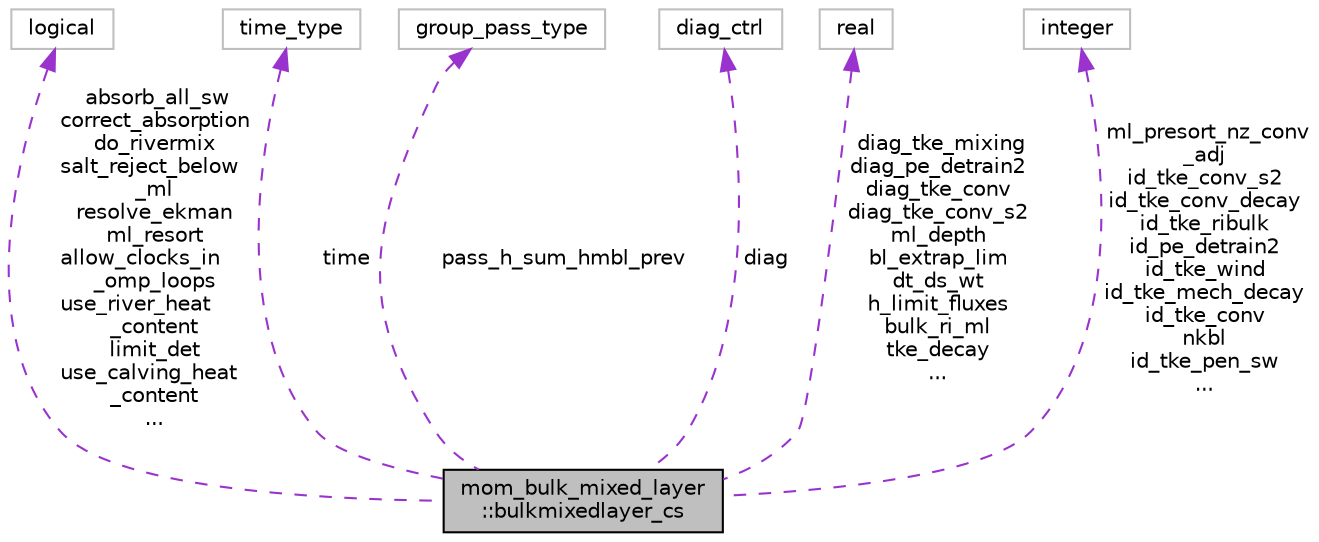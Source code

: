 digraph "mom_bulk_mixed_layer::bulkmixedlayer_cs"
{
 // INTERACTIVE_SVG=YES
 // LATEX_PDF_SIZE
  edge [fontname="Helvetica",fontsize="10",labelfontname="Helvetica",labelfontsize="10"];
  node [fontname="Helvetica",fontsize="10",shape=record];
  Node1 [label="mom_bulk_mixed_layer\l::bulkmixedlayer_cs",height=0.2,width=0.4,color="black", fillcolor="grey75", style="filled", fontcolor="black",tooltip="The control structure with parameters for the MOM_bulk_mixed_layer module."];
  Node2 -> Node1 [dir="back",color="darkorchid3",fontsize="10",style="dashed",label=" absorb_all_sw\ncorrect_absorption\ndo_rivermix\nsalt_reject_below\l_ml\nresolve_ekman\nml_resort\nallow_clocks_in\l_omp_loops\nuse_river_heat\l_content\nlimit_det\nuse_calving_heat\l_content\n..." ,fontname="Helvetica"];
  Node2 [label="logical",height=0.2,width=0.4,color="grey75", fillcolor="white", style="filled",tooltip=" "];
  Node3 -> Node1 [dir="back",color="darkorchid3",fontsize="10",style="dashed",label=" time" ,fontname="Helvetica"];
  Node3 [label="time_type",height=0.2,width=0.4,color="grey75", fillcolor="white", style="filled",tooltip=" "];
  Node4 -> Node1 [dir="back",color="darkorchid3",fontsize="10",style="dashed",label=" pass_h_sum_hmbl_prev" ,fontname="Helvetica"];
  Node4 [label="group_pass_type",height=0.2,width=0.4,color="grey75", fillcolor="white", style="filled",tooltip=" "];
  Node5 -> Node1 [dir="back",color="darkorchid3",fontsize="10",style="dashed",label=" diag" ,fontname="Helvetica"];
  Node5 [label="diag_ctrl",height=0.2,width=0.4,color="grey75", fillcolor="white", style="filled",tooltip=" "];
  Node6 -> Node1 [dir="back",color="darkorchid3",fontsize="10",style="dashed",label=" diag_tke_mixing\ndiag_pe_detrain2\ndiag_tke_conv\ndiag_tke_conv_s2\nml_depth\nbl_extrap_lim\ndt_ds_wt\nh_limit_fluxes\nbulk_ri_ml\ntke_decay\n..." ,fontname="Helvetica"];
  Node6 [label="real",height=0.2,width=0.4,color="grey75", fillcolor="white", style="filled",tooltip=" "];
  Node7 -> Node1 [dir="back",color="darkorchid3",fontsize="10",style="dashed",label=" ml_presort_nz_conv\l_adj\nid_tke_conv_s2\nid_tke_conv_decay\nid_tke_ribulk\nid_pe_detrain2\nid_tke_wind\nid_tke_mech_decay\nid_tke_conv\nnkbl\nid_tke_pen_sw\n..." ,fontname="Helvetica"];
  Node7 [label="integer",height=0.2,width=0.4,color="grey75", fillcolor="white", style="filled",tooltip=" "];
}
